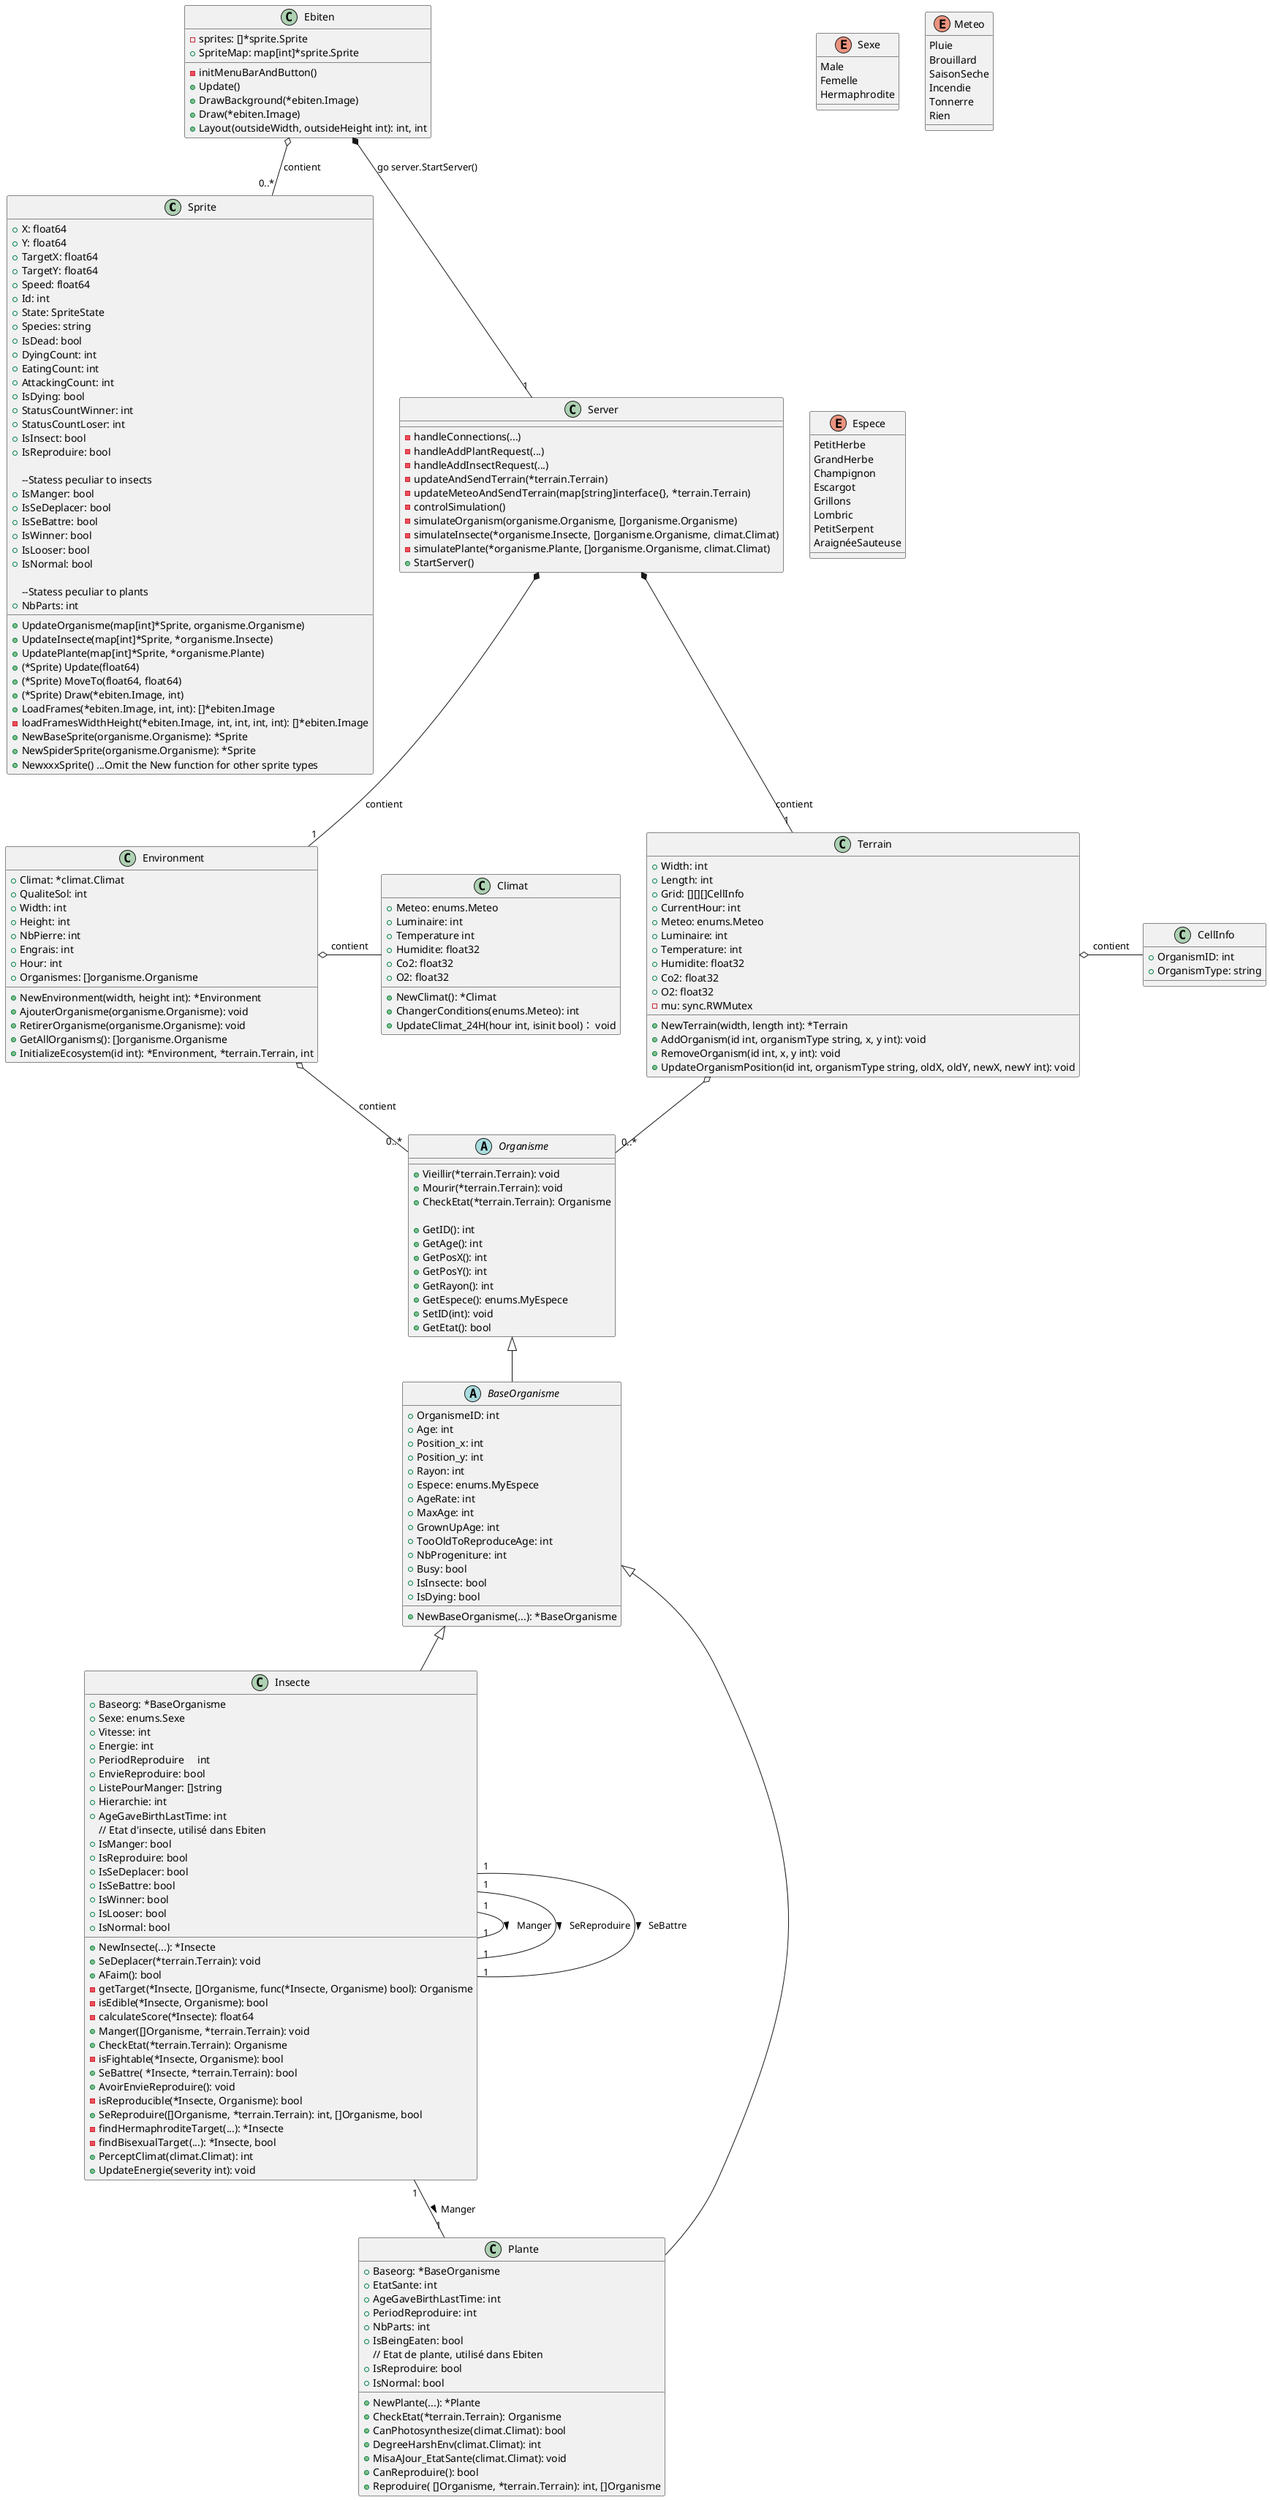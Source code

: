 @startuml

class Sprite {
   + X: float64
   + Y: float64
   + TargetX: float64
   + TargetY: float64
   + Speed: float64
   + Id: int
   + State: SpriteState
   + Species: string
   + IsDead: bool
   + DyingCount: int
   + EatingCount: int
   + AttackingCount: int
   + IsDying: bool
   + StatusCountWinner: int
   + StatusCountLoser: int
   + IsInsect: bool
   + IsReproduire: bool

--Statess peculiar to insects
   + IsManger: bool
   + IsSeDeplacer: bool
   + IsSeBattre: bool
   + IsWinner: bool
   + IsLooser: bool
   + IsNormal: bool

--Statess peculiar to plants
   + NbParts: int

   + UpdateOrganisme(map[int]*Sprite, organisme.Organisme)
   + UpdateInsecte(map[int]*Sprite, *organisme.Insecte)
   + UpdatePlante(map[int]*Sprite, *organisme.Plante)
   + (*Sprite) Update(float64)
   + (*Sprite) MoveTo(float64, float64)
   + (*Sprite) Draw(*ebiten.Image, int)
   + LoadFrames(*ebiten.Image, int, int): []*ebiten.Image
   - loadFramesWidthHeight(*ebiten.Image, int, int, int, int): []*ebiten.Image
   + NewBaseSprite(organisme.Organisme): *Sprite
   + NewSpiderSprite(organisme.Organisme): *Sprite
   + NewxxxSprite() ...Omit the New function for other sprite types
}

class Ebiten {
   - sprites: []*sprite.Sprite
   + SpriteMap: map[int]*sprite.Sprite

   - initMenuBarAndButton()
   + Update()
   + DrawBackground(*ebiten.Image)
   + Draw(*ebiten.Image)
   + Layout(outsideWidth, outsideHeight int): int, int

}

class Server {
   - handleConnections(...)
   - handleAddPlantRequest(...)
   - handleAddInsectRequest(...)
   - updateAndSendTerrain(*terrain.Terrain)
   - updateMeteoAndSendTerrain(map[string]interface{}, *terrain.Terrain)
   - controlSimulation()
   - simulateOrganism(organisme.Organisme, []organisme.Organisme)
   - simulateInsecte(*organisme.Insecte, []organisme.Organisme, climat.Climat)
   - simulatePlante(*organisme.Plante, []organisme.Organisme, climat.Climat)
   + StartServer()
}

abstract class Organisme {
   + Vieillir(*terrain.Terrain): void
   + Mourir(*terrain.Terrain): void
   + CheckEtat(*terrain.Terrain): Organisme

   + GetID(): int
   + GetAge(): int
   + GetPosX(): int
   + GetPosY(): int
   + GetRayon(): int
   + GetEspece(): enums.MyEspece
   + SetID(int): void
   + GetEtat(): bool
}

abstract class BaseOrganisme extends Organisme{
   + OrganismeID: int
   + Age: int
   + Position_x: int
   + Position_y: int
   + Rayon: int
   + Espece: enums.MyEspece
   + AgeRate: int
   + MaxAge: int
   + GrownUpAge: int
   + TooOldToReproduceAge: int
   + NbProgeniture: int
   + Busy: bool
   + IsInsecte: bool
   + IsDying: bool
   + NewBaseOrganisme(...): *BaseOrganisme
}

class Insecte extends BaseOrganisme {
   + Baseorg: *BaseOrganisme
	+ Sexe: enums.Sexe
	+ Vitesse: int
	+ Energie: int
	+ PeriodReproduire     int
	+ EnvieReproduire: bool
	+ ListePourManger: []string
	+ Hierarchie: int
	+ AgeGaveBirthLastTime: int
// Etat d'insecte, utilisé dans Ebiten
   + IsManger: bool
	+ IsReproduire: bool
	+ IsSeDeplacer: bool
	+ IsSeBattre: bool
	+ IsWinner: bool
	+ IsLooser: bool
	+ IsNormal: bool
   + NewInsecte(...): *Insecte
   + SeDeplacer(*terrain.Terrain): void
   + AFaim(): bool
   - getTarget(*Insecte, []Organisme, func(*Insecte, Organisme) bool): Organisme
   - isEdible(*Insecte, Organisme): bool
   - calculateScore(*Insecte): float64
   + Manger([]Organisme, *terrain.Terrain): void
   + CheckEtat(*terrain.Terrain): Organisme
   - isFightable(*Insecte, Organisme): bool
   + SeBattre( *Insecte, *terrain.Terrain): bool
   + AvoirEnvieReproduire(): void
   - isReproducible(*Insecte, Organisme): bool
   + SeReproduire([]Organisme, *terrain.Terrain): int, []Organisme, bool
   - findHermaphroditeTarget(...): *Insecte
   - findBisexualTarget(...): *Insecte, bool
   + PerceptClimat(climat.Climat): int
   + UpdateEnergie(severity int): void
}

class Plante extends BaseOrganisme {
   + Baseorg: *BaseOrganisme
	+ EtatSante: int
	+ AgeGaveBirthLastTime: int
	+ PeriodReproduire: int
	+ NbParts: int 
	+ IsBeingEaten: bool 
// Etat de plante, utilisé dans Ebiten
	+ IsReproduire: bool
	+ IsNormal: bool
   + NewPlante(...): *Plante
   + CheckEtat(*terrain.Terrain): Organisme
   + CanPhotosynthesize(climat.Climat): bool
   + DegreeHarshEnv(climat.Climat): int
   + MisaAJour_EtatSante(climat.Climat): void
   + CanReproduire(): bool
   + Reproduire( []Organisme, *terrain.Terrain): int, []Organisme
}

enum Sexe {
   Male
   Femelle
   Hermaphrodite
}

enum Meteo {
   Pluie
   Brouillard
   SaisonSeche
   Incendie
   Tonnerre
   Rien
}

enum Espece {
   PetitHerbe 
	GrandHerbe
	Champignon
	Escargot
	Grillons
	Lombric
	PetitSerpent
	AraignéeSauteuse
}


class Climat {
   + Meteo: enums.Meteo
	+ Luminaire: int   
	+ Temperature int 
	+ Humidite: float32 
	+ Co2: float32 
	+ O2: float32
   + NewClimat(): *Climat
   + ChangerConditions(enums.Meteo): int
   + UpdateClimat_24H(hour int, isinit bool)： void
}


class Environment {
   + Climat: *climat.Climat
	+ QualiteSol: int
	+ Width: int
	+ Height: int
	+ NbPierre: int
	+ Engrais: int
	+ Hour: int
	+ Organismes: []organisme.Organisme
   + NewEnvironment(width, height int): *Environment
   + AjouterOrganisme(organisme.Organisme): void
   + RetirerOrganisme(organisme.Organisme): void
   + GetAllOrganisms(): []organisme.Organisme
   + InitializeEcosystem(id int): *Environment, *terrain.Terrain, int
}

class CellInfo {
   + OrganismID: int
   + OrganismType: string
}

class Terrain {
   + Width: int
   + Length: int
	+ Grid: [][][]CellInfo
	+ CurrentHour: int
	+ Meteo: enums.Meteo
	+ Luminaire: int
	+ Temperature: int
	+ Humidite: float32
	+ Co2: float32
	+ O2: float32
	- mu: sync.RWMutex
   + NewTerrain(width, length int): *Terrain
   + AddOrganism(id int, organismType string, x, y int): void
   + RemoveOrganism(id int, x, y int): void
   + UpdateOrganismPosition(id int, organismType string, oldX, oldY, newX, newY int): void
}

Ebiten o-- "0..*" Sprite : contient
Ebiten *-- "1" Server : go server.StartServer()
Server *-- "1" Environment : contient
Server *-- "1" Terrain : contient
Insecte "1" -- "1" Plante : Manger >
Insecte "1" -- "1" Insecte : Manger >
Insecte "1" -- "1" Insecte : SeReproduire >
Insecte "1" -- "1" Insecte : SeBattre >
Environment o- Climat : contient
Environment o-- "0..*" Organisme : contient
Terrain o-- "0..*" Organisme
Terrain o- CellInfo : contient

@enduml
